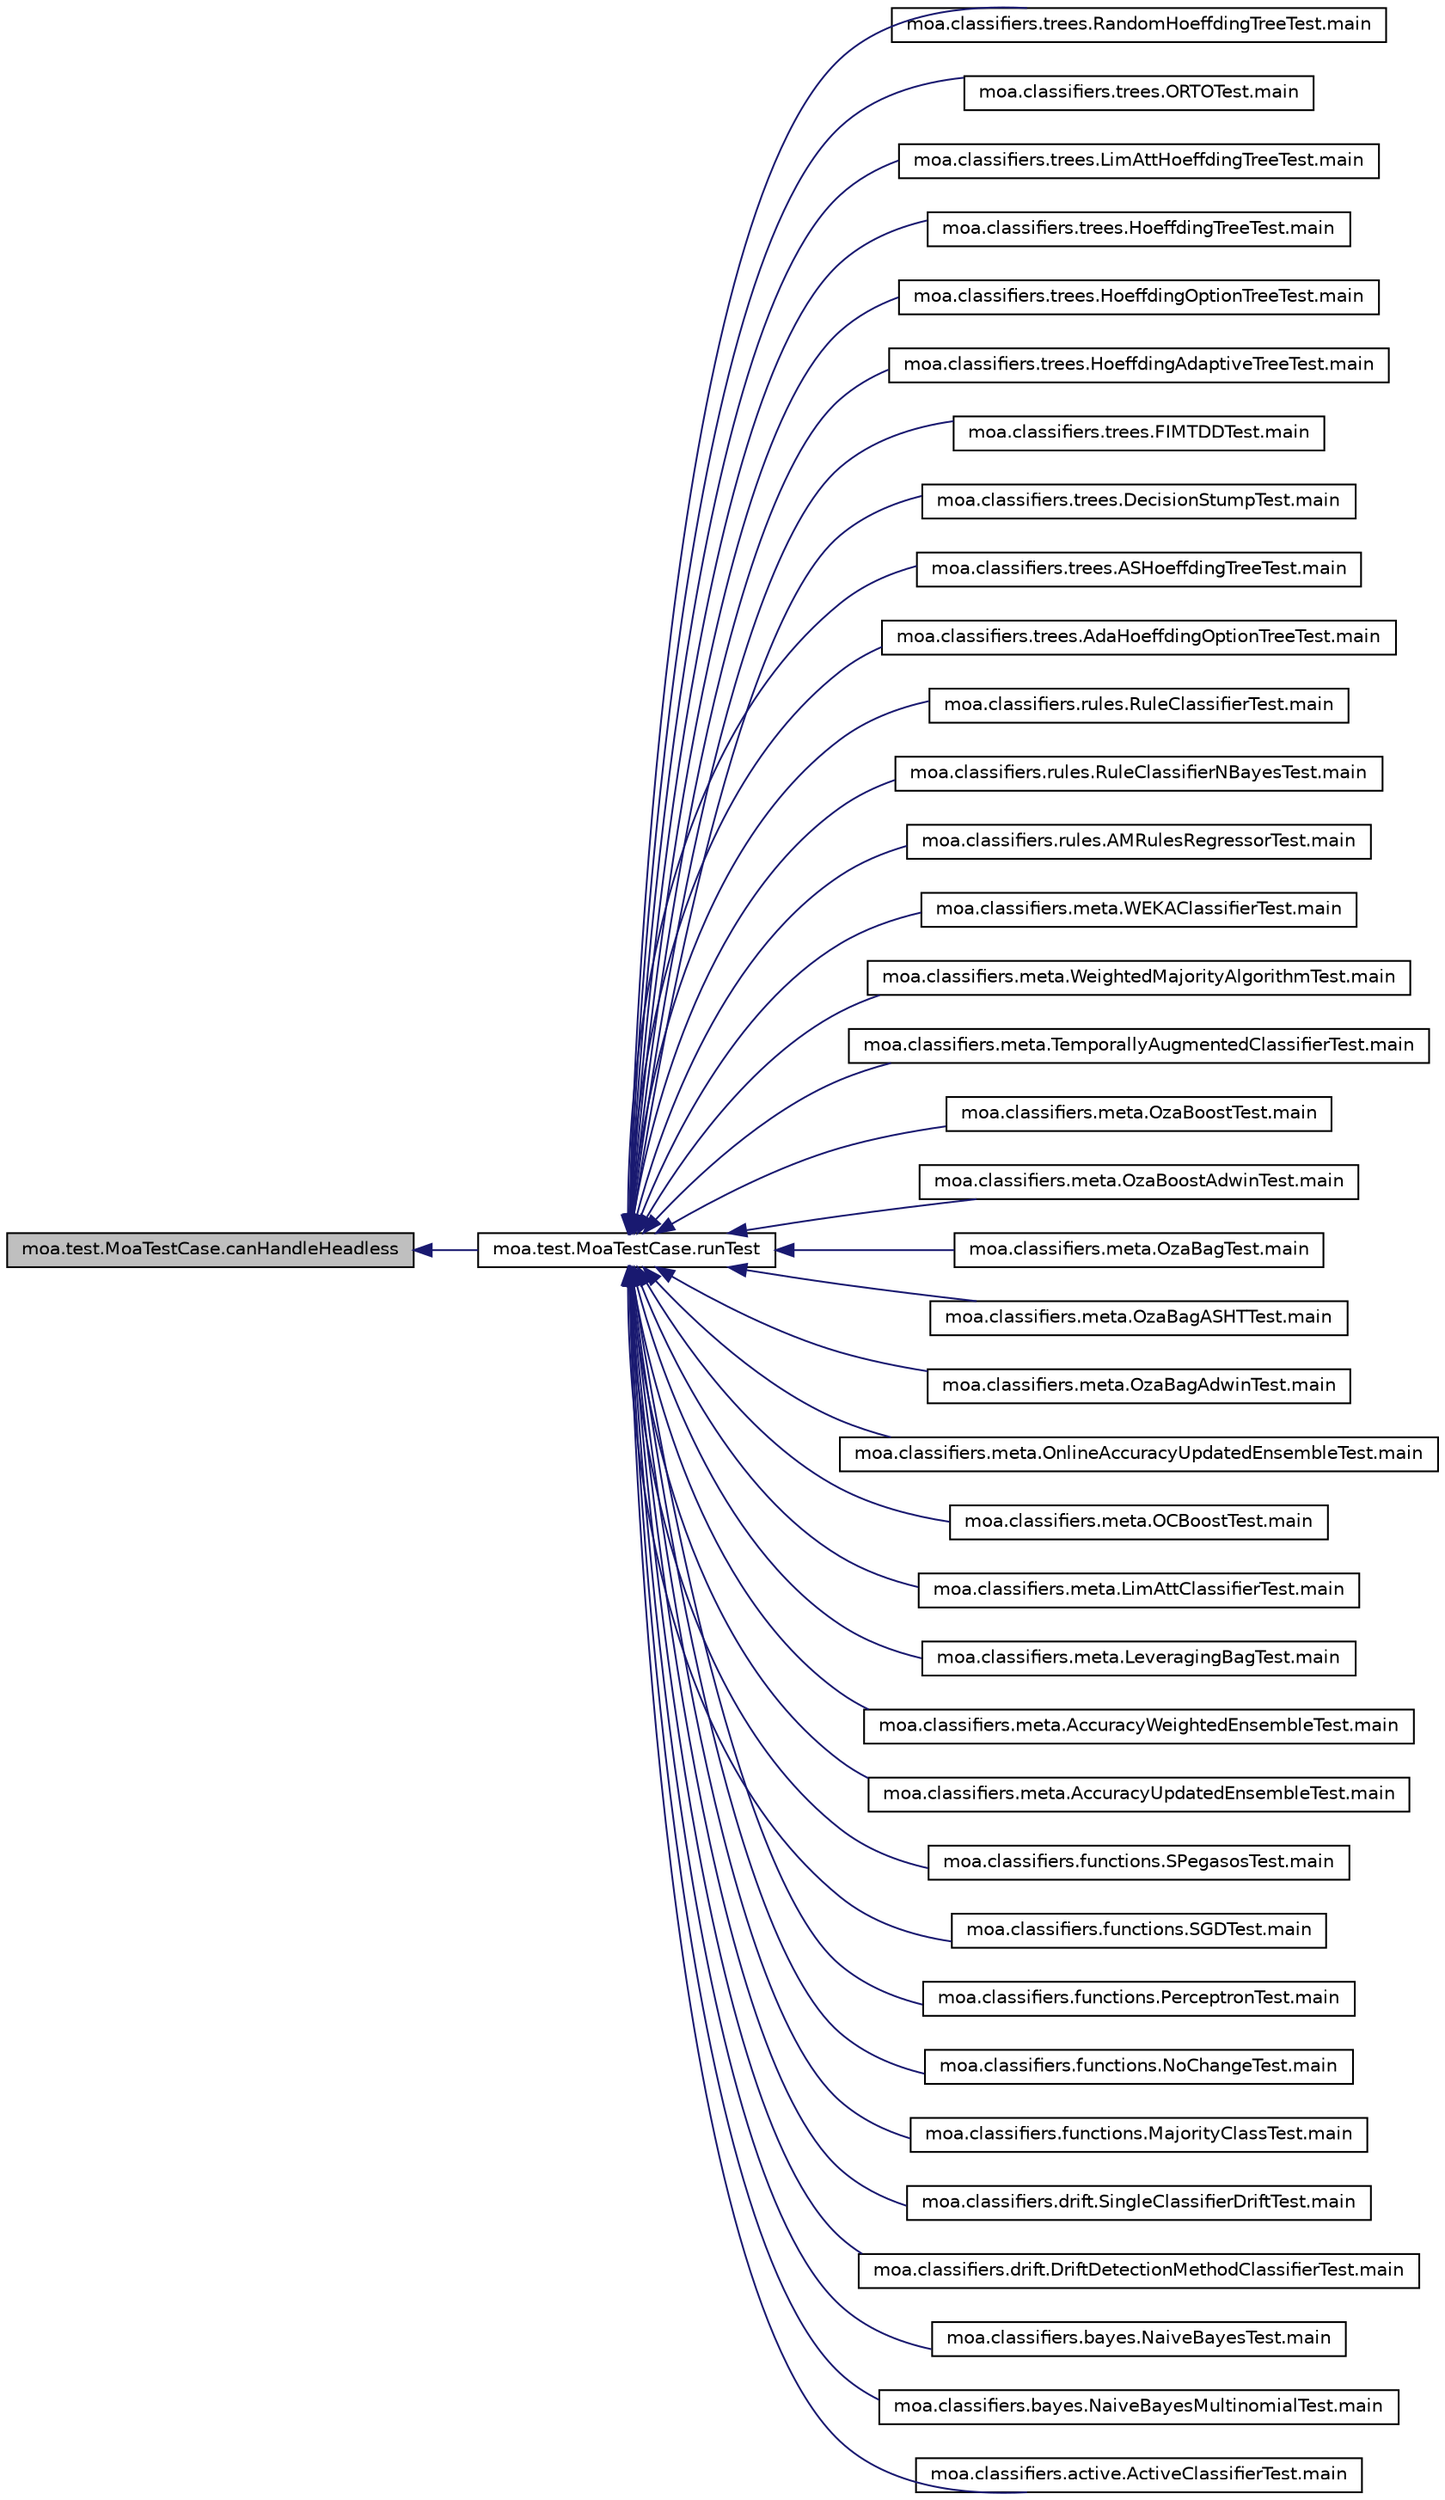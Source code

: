 digraph G
{
  edge [fontname="Helvetica",fontsize="10",labelfontname="Helvetica",labelfontsize="10"];
  node [fontname="Helvetica",fontsize="10",shape=record];
  rankdir=LR;
  Node1 [label="moa.test.MoaTestCase.canHandleHeadless",height=0.2,width=0.4,color="black", fillcolor="grey75", style="filled" fontcolor="black"];
  Node1 -> Node2 [dir=back,color="midnightblue",fontsize="10",style="solid",fontname="Helvetica"];
  Node2 [label="moa.test.MoaTestCase.runTest",height=0.2,width=0.4,color="black", fillcolor="white", style="filled",URL="$classmoa_1_1test_1_1MoaTestCase.html#a4c31a77a84e2e63c9237ca76f3a5ec7f",tooltip="Override to run the test and assert its state."];
  Node2 -> Node3 [dir=back,color="midnightblue",fontsize="10",style="solid",fontname="Helvetica"];
  Node3 [label="moa.classifiers.trees.RandomHoeffdingTreeTest.main",height=0.2,width=0.4,color="black", fillcolor="white", style="filled",URL="$classmoa_1_1classifiers_1_1trees_1_1RandomHoeffdingTreeTest.html#a7fd81efee6b793f9b93ac7c781ecd151",tooltip="Runs the test from commandline."];
  Node2 -> Node4 [dir=back,color="midnightblue",fontsize="10",style="solid",fontname="Helvetica"];
  Node4 [label="moa.classifiers.trees.ORTOTest.main",height=0.2,width=0.4,color="black", fillcolor="white", style="filled",URL="$classmoa_1_1classifiers_1_1trees_1_1ORTOTest.html#aa5064a81342e0c5627fd63e854f0061d",tooltip="Runs the test from commandline."];
  Node2 -> Node5 [dir=back,color="midnightblue",fontsize="10",style="solid",fontname="Helvetica"];
  Node5 [label="moa.classifiers.trees.LimAttHoeffdingTreeTest.main",height=0.2,width=0.4,color="black", fillcolor="white", style="filled",URL="$classmoa_1_1classifiers_1_1trees_1_1LimAttHoeffdingTreeTest.html#ae05e241c3a98ae5fbf159aae98868bc2",tooltip="Runs the test from commandline."];
  Node2 -> Node6 [dir=back,color="midnightblue",fontsize="10",style="solid",fontname="Helvetica"];
  Node6 [label="moa.classifiers.trees.HoeffdingTreeTest.main",height=0.2,width=0.4,color="black", fillcolor="white", style="filled",URL="$classmoa_1_1classifiers_1_1trees_1_1HoeffdingTreeTest.html#ab4ed40a1dbea98e0625e9f778f9ace16",tooltip="Runs the test from commandline."];
  Node2 -> Node7 [dir=back,color="midnightblue",fontsize="10",style="solid",fontname="Helvetica"];
  Node7 [label="moa.classifiers.trees.HoeffdingOptionTreeTest.main",height=0.2,width=0.4,color="black", fillcolor="white", style="filled",URL="$classmoa_1_1classifiers_1_1trees_1_1HoeffdingOptionTreeTest.html#a3dfb2905d4cb96afea0e1362c8cd45b0",tooltip="Runs the test from commandline."];
  Node2 -> Node8 [dir=back,color="midnightblue",fontsize="10",style="solid",fontname="Helvetica"];
  Node8 [label="moa.classifiers.trees.HoeffdingAdaptiveTreeTest.main",height=0.2,width=0.4,color="black", fillcolor="white", style="filled",URL="$classmoa_1_1classifiers_1_1trees_1_1HoeffdingAdaptiveTreeTest.html#a41df125d174414a3932ac6ce9b6778ab",tooltip="Runs the test from commandline."];
  Node2 -> Node9 [dir=back,color="midnightblue",fontsize="10",style="solid",fontname="Helvetica"];
  Node9 [label="moa.classifiers.trees.FIMTDDTest.main",height=0.2,width=0.4,color="black", fillcolor="white", style="filled",URL="$classmoa_1_1classifiers_1_1trees_1_1FIMTDDTest.html#aad4716a742b9f9ddd3556319e0f47adc",tooltip="Runs the test from commandline."];
  Node2 -> Node10 [dir=back,color="midnightblue",fontsize="10",style="solid",fontname="Helvetica"];
  Node10 [label="moa.classifiers.trees.DecisionStumpTest.main",height=0.2,width=0.4,color="black", fillcolor="white", style="filled",URL="$classmoa_1_1classifiers_1_1trees_1_1DecisionStumpTest.html#a7d5e934fb13a1605321c7ec32d516fff",tooltip="Runs the test from commandline."];
  Node2 -> Node11 [dir=back,color="midnightblue",fontsize="10",style="solid",fontname="Helvetica"];
  Node11 [label="moa.classifiers.trees.ASHoeffdingTreeTest.main",height=0.2,width=0.4,color="black", fillcolor="white", style="filled",URL="$classmoa_1_1classifiers_1_1trees_1_1ASHoeffdingTreeTest.html#aa737aa51e44adc37ebf41eac539999b1",tooltip="Runs the test from commandline."];
  Node2 -> Node12 [dir=back,color="midnightblue",fontsize="10",style="solid",fontname="Helvetica"];
  Node12 [label="moa.classifiers.trees.AdaHoeffdingOptionTreeTest.main",height=0.2,width=0.4,color="black", fillcolor="white", style="filled",URL="$classmoa_1_1classifiers_1_1trees_1_1AdaHoeffdingOptionTreeTest.html#a29d32e156641661db69802ce06e78739",tooltip="Runs the test from commandline."];
  Node2 -> Node13 [dir=back,color="midnightblue",fontsize="10",style="solid",fontname="Helvetica"];
  Node13 [label="moa.classifiers.rules.RuleClassifierTest.main",height=0.2,width=0.4,color="black", fillcolor="white", style="filled",URL="$classmoa_1_1classifiers_1_1rules_1_1RuleClassifierTest.html#a79bd37e4aab9ddc0fbc99227d8f03d9d",tooltip="Runs the test from commandline."];
  Node2 -> Node14 [dir=back,color="midnightblue",fontsize="10",style="solid",fontname="Helvetica"];
  Node14 [label="moa.classifiers.rules.RuleClassifierNBayesTest.main",height=0.2,width=0.4,color="black", fillcolor="white", style="filled",URL="$classmoa_1_1classifiers_1_1rules_1_1RuleClassifierNBayesTest.html#affa41a686b34741c3452b82f47fe4da5",tooltip="Runs the test from commandline."];
  Node2 -> Node15 [dir=back,color="midnightblue",fontsize="10",style="solid",fontname="Helvetica"];
  Node15 [label="moa.classifiers.rules.AMRulesRegressorTest.main",height=0.2,width=0.4,color="black", fillcolor="white", style="filled",URL="$classmoa_1_1classifiers_1_1rules_1_1AMRulesRegressorTest.html#aad40b7731280684f9b223db8ff2b5549",tooltip="Runs the test from commandline."];
  Node2 -> Node16 [dir=back,color="midnightblue",fontsize="10",style="solid",fontname="Helvetica"];
  Node16 [label="moa.classifiers.meta.WEKAClassifierTest.main",height=0.2,width=0.4,color="black", fillcolor="white", style="filled",URL="$classmoa_1_1classifiers_1_1meta_1_1WEKAClassifierTest.html#aee63a87822fd65e705414f0e9fad834f",tooltip="Runs the test from commandline."];
  Node2 -> Node17 [dir=back,color="midnightblue",fontsize="10",style="solid",fontname="Helvetica"];
  Node17 [label="moa.classifiers.meta.WeightedMajorityAlgorithmTest.main",height=0.2,width=0.4,color="black", fillcolor="white", style="filled",URL="$classmoa_1_1classifiers_1_1meta_1_1WeightedMajorityAlgorithmTest.html#ad9d8818f2dd98c65bc857b7bec3f46f3",tooltip="Runs the test from commandline."];
  Node2 -> Node18 [dir=back,color="midnightblue",fontsize="10",style="solid",fontname="Helvetica"];
  Node18 [label="moa.classifiers.meta.TemporallyAugmentedClassifierTest.main",height=0.2,width=0.4,color="black", fillcolor="white", style="filled",URL="$classmoa_1_1classifiers_1_1meta_1_1TemporallyAugmentedClassifierTest.html#a20f6042a3f7f87e3c824c7cbef85e39b",tooltip="Runs the test from commandline."];
  Node2 -> Node19 [dir=back,color="midnightblue",fontsize="10",style="solid",fontname="Helvetica"];
  Node19 [label="moa.classifiers.meta.OzaBoostTest.main",height=0.2,width=0.4,color="black", fillcolor="white", style="filled",URL="$classmoa_1_1classifiers_1_1meta_1_1OzaBoostTest.html#ab66f380e22fd04a2ece2b9d51bb56550",tooltip="Runs the test from commandline."];
  Node2 -> Node20 [dir=back,color="midnightblue",fontsize="10",style="solid",fontname="Helvetica"];
  Node20 [label="moa.classifiers.meta.OzaBoostAdwinTest.main",height=0.2,width=0.4,color="black", fillcolor="white", style="filled",URL="$classmoa_1_1classifiers_1_1meta_1_1OzaBoostAdwinTest.html#af11a9ab43eb521f5c6dac15938f6fb6f",tooltip="Runs the test from commandline."];
  Node2 -> Node21 [dir=back,color="midnightblue",fontsize="10",style="solid",fontname="Helvetica"];
  Node21 [label="moa.classifiers.meta.OzaBagTest.main",height=0.2,width=0.4,color="black", fillcolor="white", style="filled",URL="$classmoa_1_1classifiers_1_1meta_1_1OzaBagTest.html#a046db7fc97ac620889bc4b88c78c816b",tooltip="Runs the test from commandline."];
  Node2 -> Node22 [dir=back,color="midnightblue",fontsize="10",style="solid",fontname="Helvetica"];
  Node22 [label="moa.classifiers.meta.OzaBagASHTTest.main",height=0.2,width=0.4,color="black", fillcolor="white", style="filled",URL="$classmoa_1_1classifiers_1_1meta_1_1OzaBagASHTTest.html#a548c55a9176462cdb08da741aa2ac44d",tooltip="Runs the test from commandline."];
  Node2 -> Node23 [dir=back,color="midnightblue",fontsize="10",style="solid",fontname="Helvetica"];
  Node23 [label="moa.classifiers.meta.OzaBagAdwinTest.main",height=0.2,width=0.4,color="black", fillcolor="white", style="filled",URL="$classmoa_1_1classifiers_1_1meta_1_1OzaBagAdwinTest.html#a19a6d5222f54cc84aaf28283323024f8",tooltip="Runs the test from commandline."];
  Node2 -> Node24 [dir=back,color="midnightblue",fontsize="10",style="solid",fontname="Helvetica"];
  Node24 [label="moa.classifiers.meta.OnlineAccuracyUpdatedEnsembleTest.main",height=0.2,width=0.4,color="black", fillcolor="white", style="filled",URL="$classmoa_1_1classifiers_1_1meta_1_1OnlineAccuracyUpdatedEnsembleTest.html#a7a124a21a4748f19dcacfe4aa22c88e5",tooltip="Runs the test from commandline."];
  Node2 -> Node25 [dir=back,color="midnightblue",fontsize="10",style="solid",fontname="Helvetica"];
  Node25 [label="moa.classifiers.meta.OCBoostTest.main",height=0.2,width=0.4,color="black", fillcolor="white", style="filled",URL="$classmoa_1_1classifiers_1_1meta_1_1OCBoostTest.html#ab09375a724b2cd37e47f3a7cf74db336",tooltip="Runs the test from commandline."];
  Node2 -> Node26 [dir=back,color="midnightblue",fontsize="10",style="solid",fontname="Helvetica"];
  Node26 [label="moa.classifiers.meta.LimAttClassifierTest.main",height=0.2,width=0.4,color="black", fillcolor="white", style="filled",URL="$classmoa_1_1classifiers_1_1meta_1_1LimAttClassifierTest.html#ad20b84a73255b8c20d0b01cabcdac97d",tooltip="Runs the test from commandline."];
  Node2 -> Node27 [dir=back,color="midnightblue",fontsize="10",style="solid",fontname="Helvetica"];
  Node27 [label="moa.classifiers.meta.LeveragingBagTest.main",height=0.2,width=0.4,color="black", fillcolor="white", style="filled",URL="$classmoa_1_1classifiers_1_1meta_1_1LeveragingBagTest.html#aaaa02eab794368d7fb21fef4c10fffcc",tooltip="Runs the test from commandline."];
  Node2 -> Node28 [dir=back,color="midnightblue",fontsize="10",style="solid",fontname="Helvetica"];
  Node28 [label="moa.classifiers.meta.AccuracyWeightedEnsembleTest.main",height=0.2,width=0.4,color="black", fillcolor="white", style="filled",URL="$classmoa_1_1classifiers_1_1meta_1_1AccuracyWeightedEnsembleTest.html#a251bec937ce5e0a957cea299f99852bc",tooltip="Runs the test from commandline."];
  Node2 -> Node29 [dir=back,color="midnightblue",fontsize="10",style="solid",fontname="Helvetica"];
  Node29 [label="moa.classifiers.meta.AccuracyUpdatedEnsembleTest.main",height=0.2,width=0.4,color="black", fillcolor="white", style="filled",URL="$classmoa_1_1classifiers_1_1meta_1_1AccuracyUpdatedEnsembleTest.html#ac575bf4951d93cf5aacaeab054b62eaa",tooltip="Runs the test from commandline."];
  Node2 -> Node30 [dir=back,color="midnightblue",fontsize="10",style="solid",fontname="Helvetica"];
  Node30 [label="moa.classifiers.functions.SPegasosTest.main",height=0.2,width=0.4,color="black", fillcolor="white", style="filled",URL="$classmoa_1_1classifiers_1_1functions_1_1SPegasosTest.html#a6a00f0feda4cd8f1cfbf7dc2295ca3a1",tooltip="Runs the test from commandline."];
  Node2 -> Node31 [dir=back,color="midnightblue",fontsize="10",style="solid",fontname="Helvetica"];
  Node31 [label="moa.classifiers.functions.SGDTest.main",height=0.2,width=0.4,color="black", fillcolor="white", style="filled",URL="$classmoa_1_1classifiers_1_1functions_1_1SGDTest.html#a857c5fba5f465707176da33c61f63c76",tooltip="Runs the test from commandline."];
  Node2 -> Node32 [dir=back,color="midnightblue",fontsize="10",style="solid",fontname="Helvetica"];
  Node32 [label="moa.classifiers.functions.PerceptronTest.main",height=0.2,width=0.4,color="black", fillcolor="white", style="filled",URL="$classmoa_1_1classifiers_1_1functions_1_1PerceptronTest.html#a31bee896bd5435a34622e6bbab1c6a51",tooltip="Runs the test from commandline."];
  Node2 -> Node33 [dir=back,color="midnightblue",fontsize="10",style="solid",fontname="Helvetica"];
  Node33 [label="moa.classifiers.functions.NoChangeTest.main",height=0.2,width=0.4,color="black", fillcolor="white", style="filled",URL="$classmoa_1_1classifiers_1_1functions_1_1NoChangeTest.html#a3728d66679333ae9ef022e2abeea3bf1",tooltip="Runs the test from commandline."];
  Node2 -> Node34 [dir=back,color="midnightblue",fontsize="10",style="solid",fontname="Helvetica"];
  Node34 [label="moa.classifiers.functions.MajorityClassTest.main",height=0.2,width=0.4,color="black", fillcolor="white", style="filled",URL="$classmoa_1_1classifiers_1_1functions_1_1MajorityClassTest.html#a5ecd0ee0e199ae7b45b2826204d0e327",tooltip="Runs the test from commandline."];
  Node2 -> Node35 [dir=back,color="midnightblue",fontsize="10",style="solid",fontname="Helvetica"];
  Node35 [label="moa.classifiers.drift.SingleClassifierDriftTest.main",height=0.2,width=0.4,color="black", fillcolor="white", style="filled",URL="$classmoa_1_1classifiers_1_1drift_1_1SingleClassifierDriftTest.html#aa8000e69b66fb6adb3cb0ddda6e68785",tooltip="Runs the test from commandline."];
  Node2 -> Node36 [dir=back,color="midnightblue",fontsize="10",style="solid",fontname="Helvetica"];
  Node36 [label="moa.classifiers.drift.DriftDetectionMethodClassifierTest.main",height=0.2,width=0.4,color="black", fillcolor="white", style="filled",URL="$classmoa_1_1classifiers_1_1drift_1_1DriftDetectionMethodClassifierTest.html#ab2829e6ad0d25499562a13646287abfb",tooltip="Runs the test from commandline."];
  Node2 -> Node37 [dir=back,color="midnightblue",fontsize="10",style="solid",fontname="Helvetica"];
  Node37 [label="moa.classifiers.bayes.NaiveBayesTest.main",height=0.2,width=0.4,color="black", fillcolor="white", style="filled",URL="$classmoa_1_1classifiers_1_1bayes_1_1NaiveBayesTest.html#a544aa9e5b040ecc655bb0cf4bb132f4d",tooltip="Runs the test from commandline."];
  Node2 -> Node38 [dir=back,color="midnightblue",fontsize="10",style="solid",fontname="Helvetica"];
  Node38 [label="moa.classifiers.bayes.NaiveBayesMultinomialTest.main",height=0.2,width=0.4,color="black", fillcolor="white", style="filled",URL="$classmoa_1_1classifiers_1_1bayes_1_1NaiveBayesMultinomialTest.html#a078d7206e19839b0eceb9a2ee502fc36",tooltip="Runs the test from commandline."];
  Node2 -> Node39 [dir=back,color="midnightblue",fontsize="10",style="solid",fontname="Helvetica"];
  Node39 [label="moa.classifiers.active.ActiveClassifierTest.main",height=0.2,width=0.4,color="black", fillcolor="white", style="filled",URL="$classmoa_1_1classifiers_1_1active_1_1ActiveClassifierTest.html#a53f676a0eb1093ce9bb75f931eb5f2ef",tooltip="Runs the test from commandline."];
}
